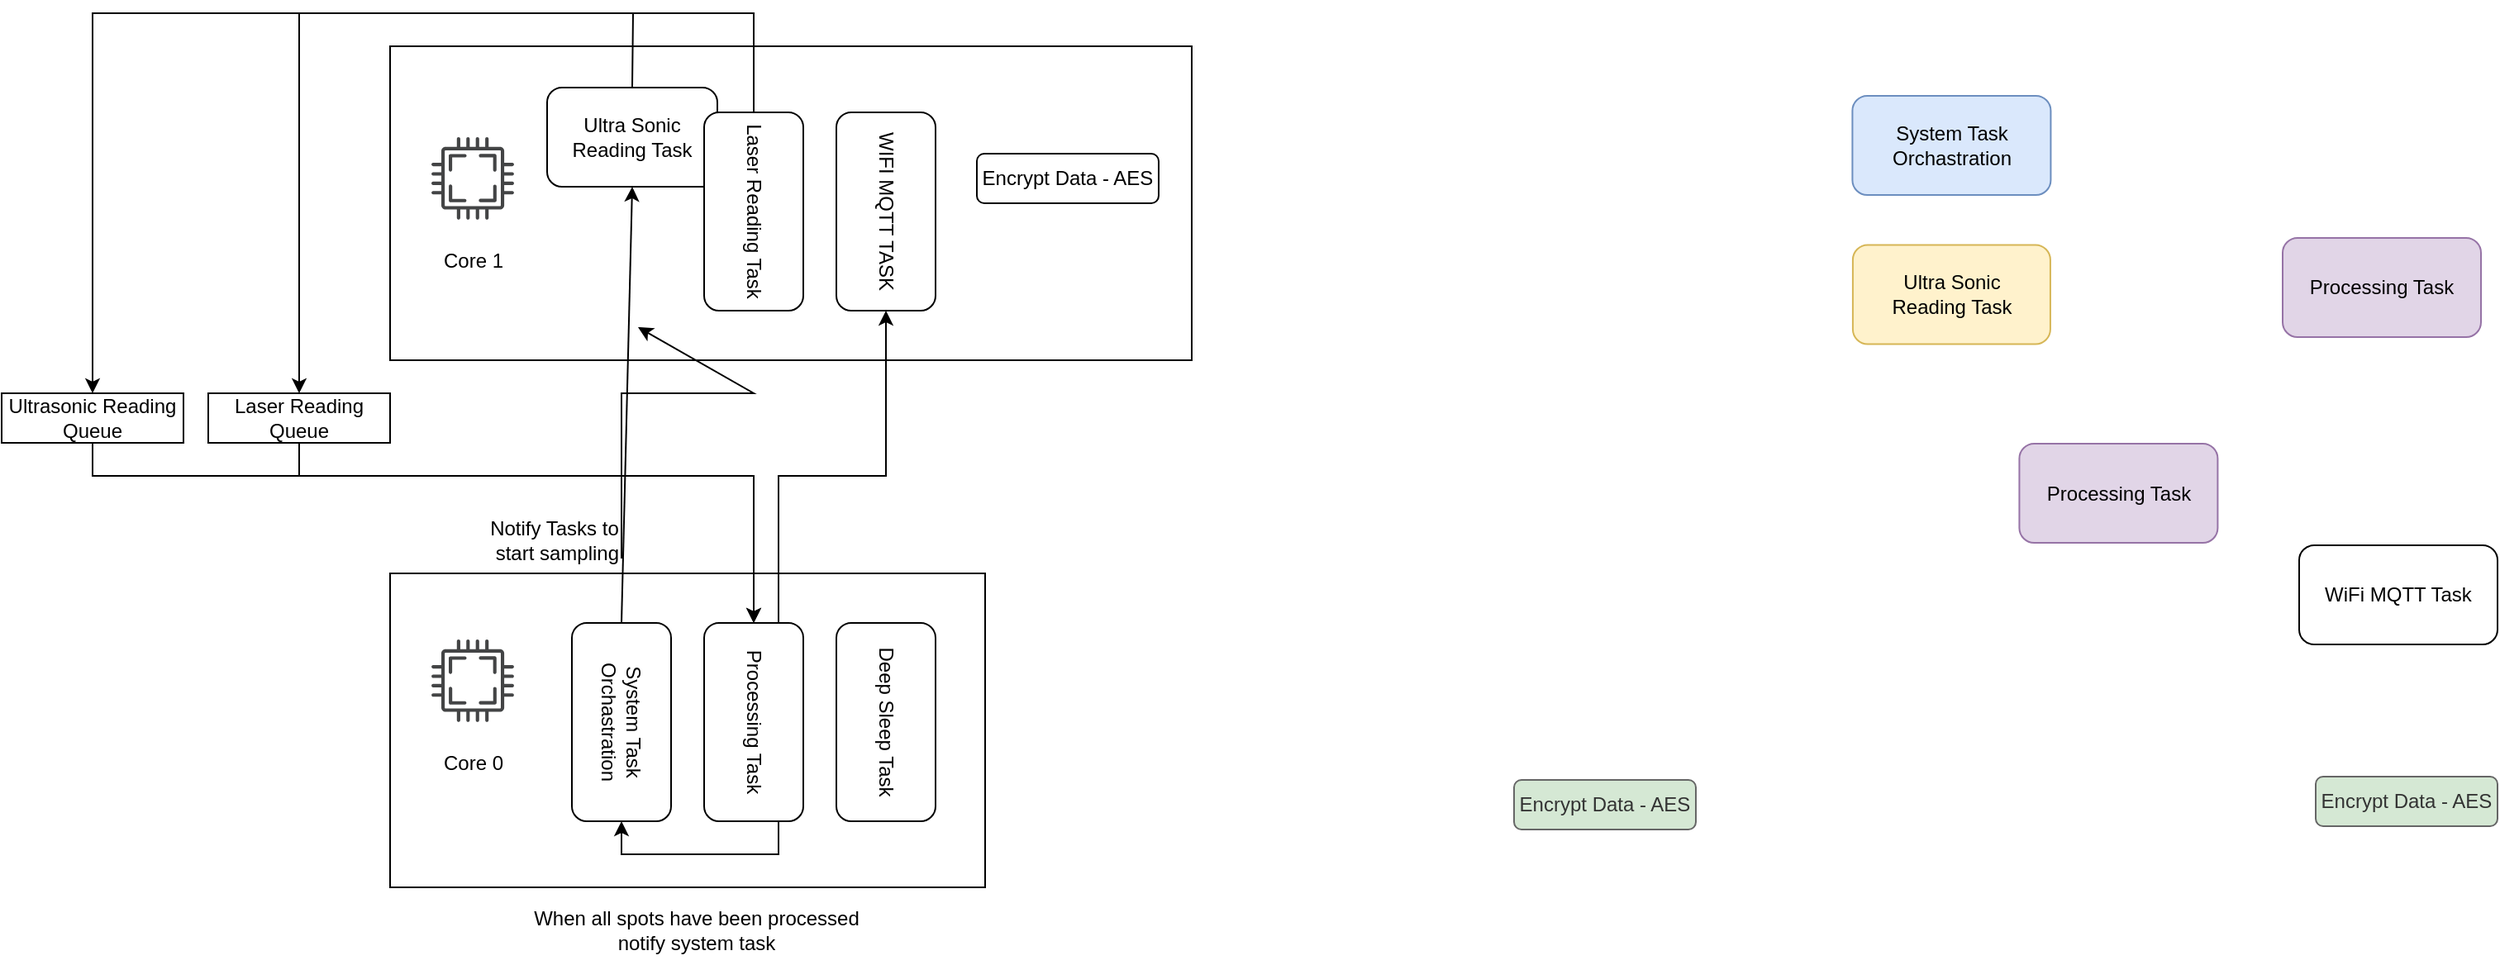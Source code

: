 <mxfile version="14.6.13" type="device"><diagram name="Page-1" id="YjfDYSAni3ohlUiW1IaJ"><mxGraphModel dx="2194" dy="1491" grid="1" gridSize="10" guides="1" tooltips="1" connect="1" arrows="1" fold="1" page="1" pageScale="1" pageWidth="827" pageHeight="583" math="0" shadow="0"><root><mxCell id="0"/><mxCell id="1" parent="0"/><mxCell id="ijcw4CLRvwiuMin02ovJ-13" value="" style="rounded=0;whiteSpace=wrap;html=1;fillColor=none;" parent="1" vertex="1"><mxGeometry x="315" y="347" width="360" height="190" as="geometry"/></mxCell><mxCell id="ijcw4CLRvwiuMin02ovJ-9" value="" style="rounded=0;whiteSpace=wrap;html=1;fillColor=none;" parent="1" vertex="1"><mxGeometry x="315" y="28" width="485" height="190" as="geometry"/></mxCell><mxCell id="ijcw4CLRvwiuMin02ovJ-2" value="" style="sketch=0;pointerEvents=1;shadow=0;dashed=0;html=1;strokeColor=none;fillColor=#434445;aspect=fixed;labelPosition=center;verticalLabelPosition=bottom;verticalAlign=top;align=center;outlineConnect=0;shape=mxgraph.vvd.cpu;" parent="1" vertex="1"><mxGeometry x="340" y="83" width="50" height="50" as="geometry"/></mxCell><mxCell id="ijcw4CLRvwiuMin02ovJ-3" value="Core 1" style="text;html=1;align=center;verticalAlign=middle;resizable=0;points=[];autosize=1;strokeColor=none;fillColor=none;" parent="1" vertex="1"><mxGeometry x="335" y="143" width="60" height="30" as="geometry"/></mxCell><mxCell id="ijcw4CLRvwiuMin02ovJ-4" value="" style="sketch=0;pointerEvents=1;shadow=0;dashed=0;html=1;strokeColor=none;fillColor=#434445;aspect=fixed;labelPosition=center;verticalLabelPosition=bottom;verticalAlign=top;align=center;outlineConnect=0;shape=mxgraph.vvd.cpu;" parent="1" vertex="1"><mxGeometry x="340" y="387" width="50" height="50" as="geometry"/></mxCell><mxCell id="ijcw4CLRvwiuMin02ovJ-5" value="Core 0" style="text;html=1;align=center;verticalAlign=middle;resizable=0;points=[];autosize=1;strokeColor=none;fillColor=none;" parent="1" vertex="1"><mxGeometry x="335" y="447" width="60" height="30" as="geometry"/></mxCell><mxCell id="ijcw4CLRvwiuMin02ovJ-6" value="Ultra Sonic &lt;br&gt;Reading Task" style="rounded=1;whiteSpace=wrap;html=1;rotation=90;direction=north;textDirection=ltr;horizontal=0;" parent="1" vertex="1"><mxGeometry x="431.5" y="31.5" width="60" height="103" as="geometry"/></mxCell><mxCell id="ijcw4CLRvwiuMin02ovJ-7" value="Laser Reading Task" style="rounded=1;whiteSpace=wrap;html=1;rotation=90;" parent="1" vertex="1"><mxGeometry x="475" y="98" width="120" height="60" as="geometry"/></mxCell><mxCell id="ijcw4CLRvwiuMin02ovJ-8" value="WIFI MQTT TASK" style="rounded=1;whiteSpace=wrap;html=1;rotation=90;" parent="1" vertex="1"><mxGeometry x="555" y="98" width="120" height="60" as="geometry"/></mxCell><mxCell id="ijcw4CLRvwiuMin02ovJ-10" value="System Task Orchastration" style="rounded=1;whiteSpace=wrap;html=1;rotation=90;" parent="1" vertex="1"><mxGeometry x="395" y="407" width="120" height="60" as="geometry"/></mxCell><mxCell id="ijcw4CLRvwiuMin02ovJ-23" style="edgeStyle=orthogonalEdgeStyle;rounded=0;orthogonalLoop=1;jettySize=auto;html=1;exitX=1;exitY=0.25;exitDx=0;exitDy=0;entryX=1;entryY=0.5;entryDx=0;entryDy=0;" parent="1" source="ijcw4CLRvwiuMin02ovJ-11" target="ijcw4CLRvwiuMin02ovJ-10" edge="1"><mxGeometry relative="1" as="geometry"/></mxCell><mxCell id="ijcw4CLRvwiuMin02ovJ-11" value="Processing Task" style="rounded=1;whiteSpace=wrap;html=1;rotation=90;" parent="1" vertex="1"><mxGeometry x="475" y="407" width="120" height="60" as="geometry"/></mxCell><mxCell id="ijcw4CLRvwiuMin02ovJ-12" value="Deep Sleep Task" style="rounded=1;whiteSpace=wrap;html=1;rotation=90;" parent="1" vertex="1"><mxGeometry x="555" y="407" width="120" height="60" as="geometry"/></mxCell><mxCell id="ijcw4CLRvwiuMin02ovJ-14" value="" style="endArrow=classic;html=1;rounded=0;exitX=0;exitY=0.5;exitDx=0;exitDy=0;entryX=0.5;entryY=1;entryDx=0;entryDy=0;" parent="1" source="ijcw4CLRvwiuMin02ovJ-10" target="ijcw4CLRvwiuMin02ovJ-6" edge="1"><mxGeometry width="50" height="50" relative="1" as="geometry"><mxPoint x="715" y="348" as="sourcePoint"/><mxPoint x="765" y="298" as="targetPoint"/></mxGeometry></mxCell><mxCell id="ijcw4CLRvwiuMin02ovJ-17" value="Notify Tasks to&lt;br&gt;&amp;nbsp;start sampling" style="text;html=1;align=center;verticalAlign=middle;resizable=0;points=[];autosize=1;strokeColor=none;fillColor=none;" parent="1" vertex="1"><mxGeometry x="364" y="307" width="100" height="40" as="geometry"/></mxCell><mxCell id="ijcw4CLRvwiuMin02ovJ-19" value="Ultrasonic Reading Queue" style="rounded=0;whiteSpace=wrap;html=1;" parent="1" vertex="1"><mxGeometry x="80" y="238" width="110" height="30" as="geometry"/></mxCell><mxCell id="ijcw4CLRvwiuMin02ovJ-24" value="When all spots have been processed &lt;br&gt;notify system task" style="text;html=1;align=center;verticalAlign=middle;resizable=0;points=[];autosize=1;strokeColor=none;fillColor=none;" parent="1" vertex="1"><mxGeometry x="390" y="543" width="220" height="40" as="geometry"/></mxCell><mxCell id="ijcw4CLRvwiuMin02ovJ-26" value="" style="endArrow=classic;html=1;rounded=0;exitX=0.5;exitY=1;exitDx=0;exitDy=0;entryX=0;entryY=0.5;entryDx=0;entryDy=0;" parent="1" target="ijcw4CLRvwiuMin02ovJ-11" edge="1"><mxGeometry width="50" height="50" relative="1" as="geometry"><mxPoint x="260" y="268.0" as="sourcePoint"/><mxPoint x="565" y="288" as="targetPoint"/><Array as="points"><mxPoint x="260" y="288"/><mxPoint x="535" y="288"/></Array></mxGeometry></mxCell><mxCell id="ijcw4CLRvwiuMin02ovJ-27" value="" style="endArrow=classic;html=1;rounded=0;exitX=0.5;exitY=1;exitDx=0;exitDy=0;entryX=0;entryY=0.5;entryDx=0;entryDy=0;" parent="1" source="ijcw4CLRvwiuMin02ovJ-19" target="ijcw4CLRvwiuMin02ovJ-11" edge="1"><mxGeometry width="50" height="50" relative="1" as="geometry"><mxPoint x="415" y="308" as="sourcePoint"/><mxPoint x="465" y="258" as="targetPoint"/><Array as="points"><mxPoint x="135" y="288"/><mxPoint x="535" y="288"/></Array></mxGeometry></mxCell><mxCell id="ijcw4CLRvwiuMin02ovJ-28" value="" style="endArrow=classic;html=1;rounded=0;exitX=0.5;exitY=0;exitDx=0;exitDy=0;entryX=0.5;entryY=0;entryDx=0;entryDy=0;" parent="1" source="ijcw4CLRvwiuMin02ovJ-6" target="ijcw4CLRvwiuMin02ovJ-19" edge="1"><mxGeometry width="50" height="50" relative="1" as="geometry"><mxPoint x="415" y="228" as="sourcePoint"/><mxPoint x="465" y="178" as="targetPoint"/><Array as="points"><mxPoint x="462" y="8"/><mxPoint x="135" y="8"/></Array></mxGeometry></mxCell><mxCell id="ijcw4CLRvwiuMin02ovJ-29" value="" style="endArrow=classic;html=1;rounded=0;exitX=0;exitY=0.5;exitDx=0;exitDy=0;entryX=0.5;entryY=0;entryDx=0;entryDy=0;" parent="1" source="ijcw4CLRvwiuMin02ovJ-7" edge="1"><mxGeometry width="50" height="50" relative="1" as="geometry"><mxPoint x="415" y="228" as="sourcePoint"/><mxPoint x="260" y="238.0" as="targetPoint"/><Array as="points"><mxPoint x="535" y="8"/><mxPoint x="260" y="8"/></Array></mxGeometry></mxCell><mxCell id="ijcw4CLRvwiuMin02ovJ-30" value="" style="endArrow=classic;html=1;rounded=0;exitX=0;exitY=0.25;exitDx=0;exitDy=0;entryX=1;entryY=0.5;entryDx=0;entryDy=0;" parent="1" source="ijcw4CLRvwiuMin02ovJ-11" target="ijcw4CLRvwiuMin02ovJ-8" edge="1"><mxGeometry width="50" height="50" relative="1" as="geometry"><mxPoint x="515" y="368" as="sourcePoint"/><mxPoint x="565" y="318" as="targetPoint"/><Array as="points"><mxPoint x="550" y="288"/><mxPoint x="615" y="288"/></Array></mxGeometry></mxCell><mxCell id="BV09fPFT3irEw3dTANne-1" value="Encrypt Data - AES" style="rounded=1;whiteSpace=wrap;html=1;" parent="1" vertex="1"><mxGeometry x="670" y="93" width="110" height="30" as="geometry"/></mxCell><mxCell id="NBSN3xDYDWTN0o9Xp6SB-1" value="System Task Orchastration" style="rounded=1;whiteSpace=wrap;html=1;rotation=90;direction=north;horizontal=0;fillColor=#dae8fc;strokeColor=#6c8ebf;" vertex="1" parent="1"><mxGeometry x="1229.71" y="28" width="60" height="120" as="geometry"/></mxCell><mxCell id="ijcw4CLRvwiuMin02ovJ-15" value="" style="endArrow=classic;html=1;rounded=0;entryX=1;entryY=0.5;entryDx=0;entryDy=0;" edge="1" parent="1"><mxGeometry width="50" height="50" relative="1" as="geometry"><mxPoint x="455" y="338" as="sourcePoint"/><mxPoint x="465" y="198" as="targetPoint"/><Array as="points"><mxPoint x="455" y="268"/><mxPoint x="455" y="238"/><mxPoint x="535" y="238"/></Array></mxGeometry></mxCell><mxCell id="NBSN3xDYDWTN0o9Xp6SB-2" value="Ultra Sonic &lt;br&gt;Reading Task" style="rounded=1;whiteSpace=wrap;html=1;rotation=90;direction=north;textDirection=ltr;horizontal=0;fillColor=#fff2cc;strokeColor=#d6b656;" vertex="1" parent="1"><mxGeometry x="1229.71" y="118.5" width="60" height="119.5" as="geometry"/></mxCell><mxCell id="NBSN3xDYDWTN0o9Xp6SB-6" value="Processing Task" style="rounded=1;whiteSpace=wrap;html=1;rotation=90;direction=south;horizontal=0;fillColor=#e1d5e7;strokeColor=#9673a6;" vertex="1" parent="1"><mxGeometry x="1330.71" y="238.5" width="60" height="120" as="geometry"/></mxCell><mxCell id="ijcw4CLRvwiuMin02ovJ-18" value="Laser Reading Queue" style="rounded=0;whiteSpace=wrap;html=1;" vertex="1" parent="1"><mxGeometry x="205" y="238" width="110" height="30" as="geometry"/></mxCell><mxCell id="NBSN3xDYDWTN0o9Xp6SB-50" value="Encrypt Data - AES" style="rounded=1;whiteSpace=wrap;html=1;strokeColor=#666666;fontColor=#333333;fillColor=#D5E8D4;" vertex="1" parent="1"><mxGeometry x="1480" y="470" width="110" height="30" as="geometry"/></mxCell><mxCell id="NBSN3xDYDWTN0o9Xp6SB-21" value="Processing Task" style="rounded=1;whiteSpace=wrap;html=1;rotation=90;direction=south;horizontal=0;fillColor=#e1d5e7;strokeColor=#9673a6;" vertex="1" parent="1"><mxGeometry x="1490" y="114" width="60" height="120" as="geometry"/></mxCell><mxCell id="NBSN3xDYDWTN0o9Xp6SB-39" value="WiFi MQTT Task" style="rounded=1;whiteSpace=wrap;html=1;rotation=90;direction=south;horizontal=0;" vertex="1" parent="1"><mxGeometry x="1500" y="300" width="60" height="120" as="geometry"/></mxCell><mxCell id="NBSN3xDYDWTN0o9Xp6SB-44" value="Encrypt Data - AES" style="rounded=1;whiteSpace=wrap;html=1;strokeColor=#666666;fontColor=#333333;fillColor=#D5E8D4;" vertex="1" parent="1"><mxGeometry x="995" y="472" width="110" height="30" as="geometry"/></mxCell></root></mxGraphModel></diagram></mxfile>